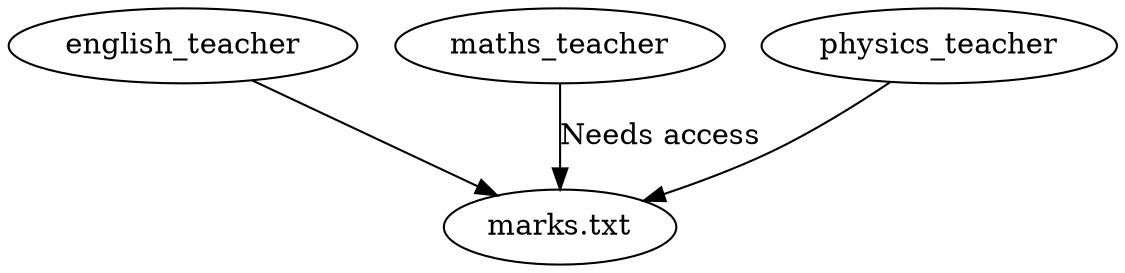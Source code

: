 digraph teacher_marks
{
	"english_teacher" -> "marks.txt" ;
	"maths_teacher" -> "marks.txt" [label="Needs access"];
	"physics_teacher" -> "marks.txt" ;
}
